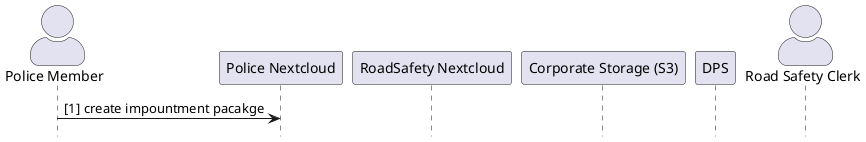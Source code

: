 @startuml
hide footbox
skinparam actorStyle awesome
skinparam handwrittern true

actor "Police Member" as police

participant "Police Nextcloud" as pn
participant "RoadSafety Nextcloud" as rn
participant "Corporate Storage (S3)" as s3
participant DPS as dps

police -> pn: [1] create impountment pacakge

actor "Road Safety Clerk" as clerk

@enduml